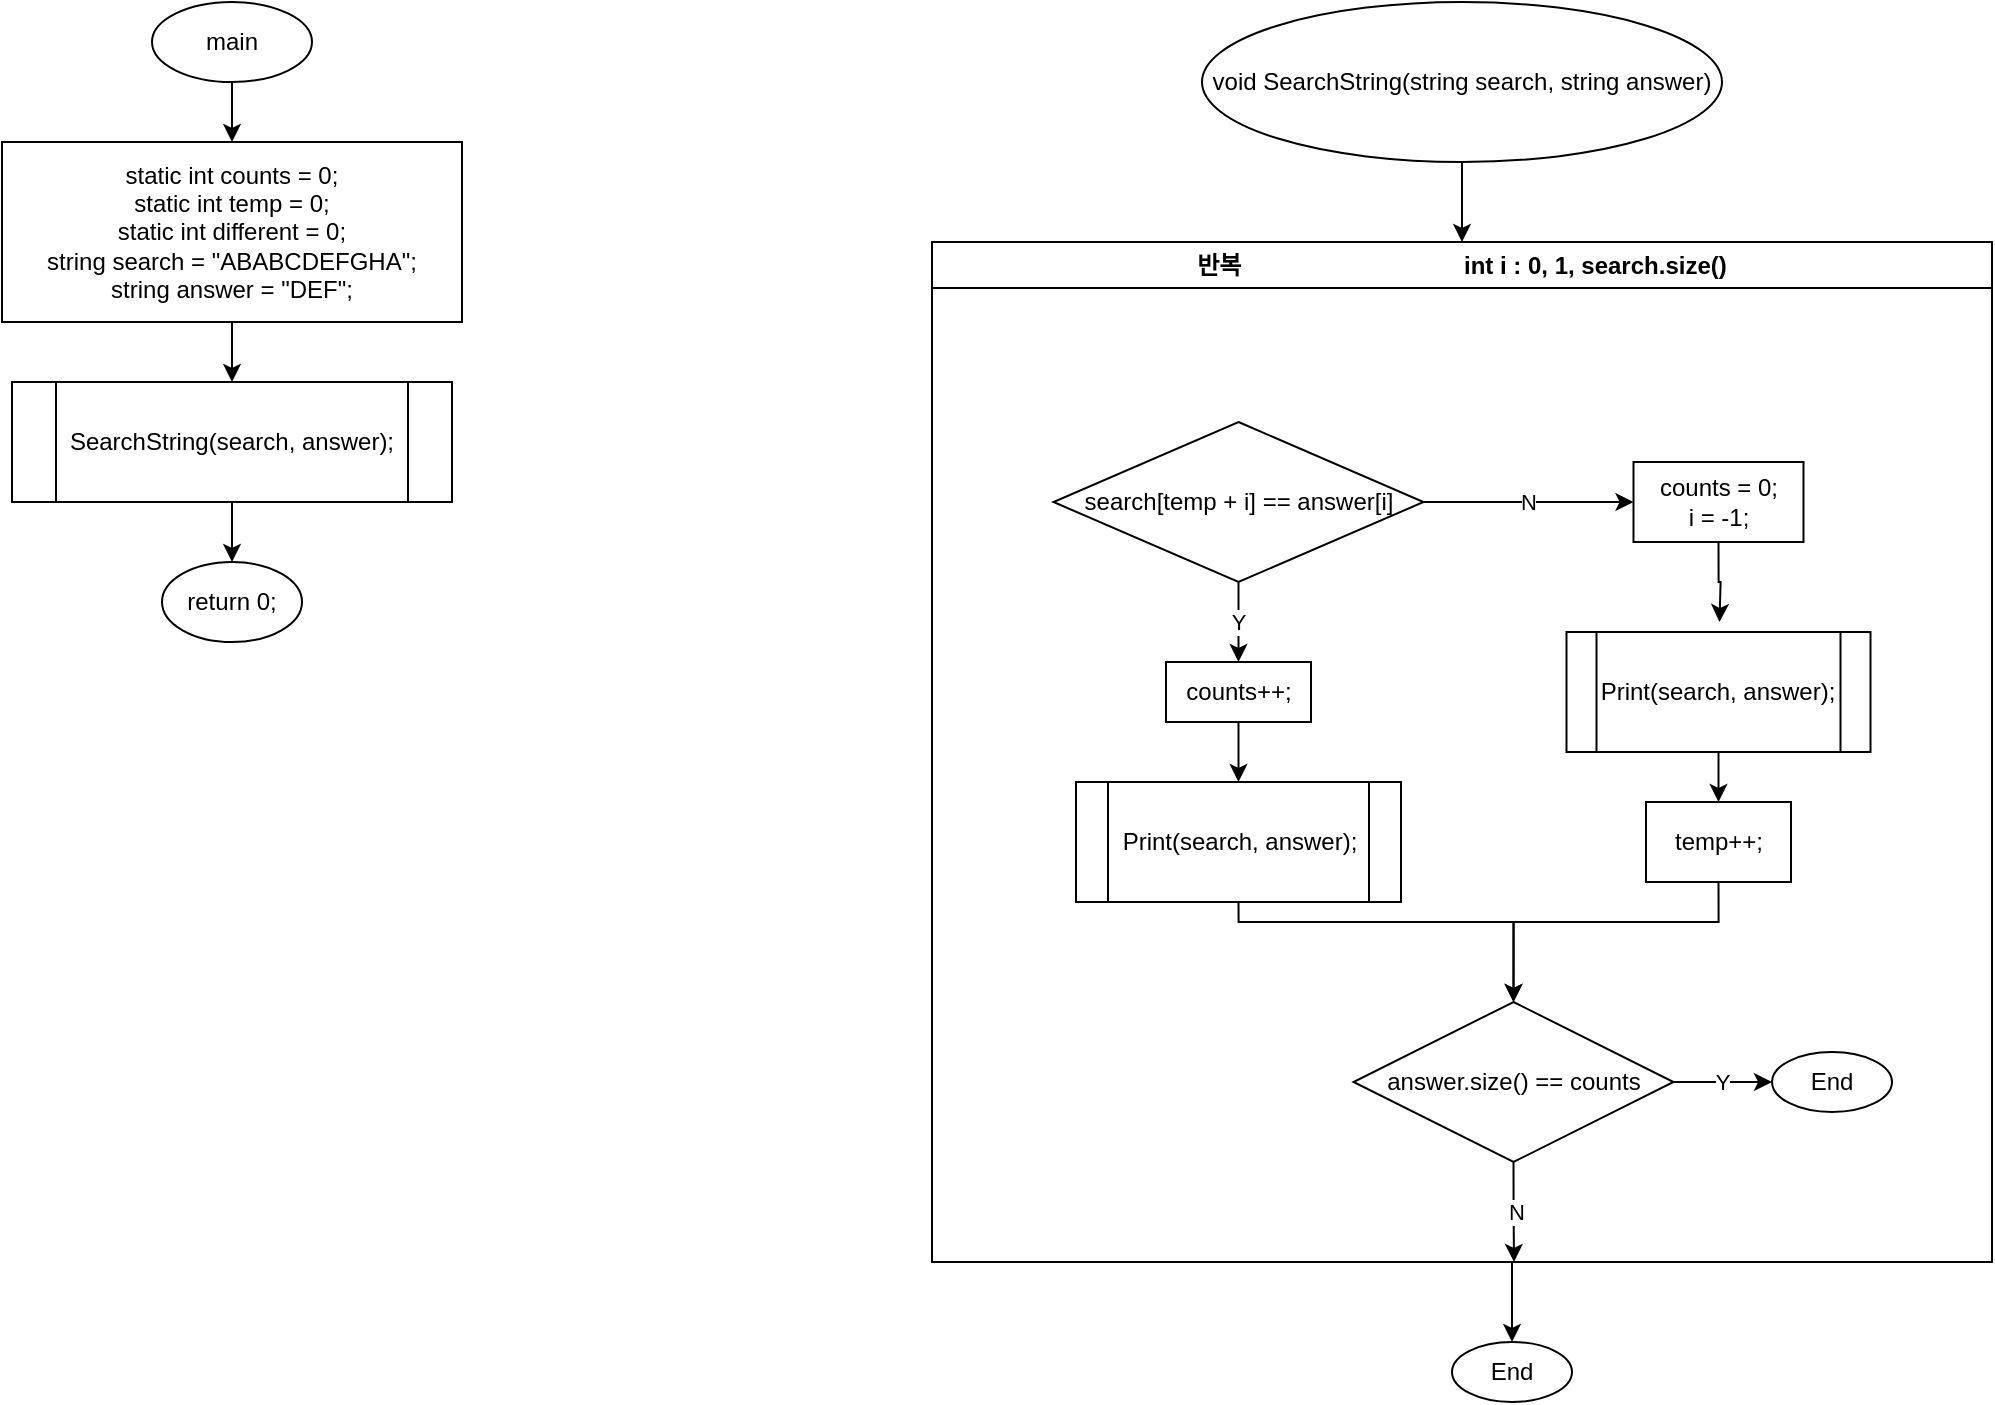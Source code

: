 <mxfile version="21.6.1" type="github">
  <diagram name="페이지-1" id="gzbdfS1R5sBUokpKBte7">
    <mxGraphModel dx="1522" dy="804" grid="1" gridSize="10" guides="1" tooltips="1" connect="1" arrows="1" fold="1" page="1" pageScale="1" pageWidth="827" pageHeight="1169" math="0" shadow="0">
      <root>
        <mxCell id="0" />
        <mxCell id="1" parent="0" />
        <mxCell id="_Ti-N3cmDo3iz-n7Vr8E-5" style="edgeStyle=orthogonalEdgeStyle;rounded=0;orthogonalLoop=1;jettySize=auto;html=1;exitX=0.5;exitY=1;exitDx=0;exitDy=0;entryX=0.5;entryY=0;entryDx=0;entryDy=0;" edge="1" parent="1" source="_Ti-N3cmDo3iz-n7Vr8E-1" target="_Ti-N3cmDo3iz-n7Vr8E-2">
          <mxGeometry relative="1" as="geometry" />
        </mxCell>
        <mxCell id="_Ti-N3cmDo3iz-n7Vr8E-1" value="main" style="ellipse;whiteSpace=wrap;html=1;" vertex="1" parent="1">
          <mxGeometry x="160" y="140" width="80" height="40" as="geometry" />
        </mxCell>
        <mxCell id="_Ti-N3cmDo3iz-n7Vr8E-6" style="edgeStyle=orthogonalEdgeStyle;rounded=0;orthogonalLoop=1;jettySize=auto;html=1;exitX=0.5;exitY=1;exitDx=0;exitDy=0;entryX=0.5;entryY=0;entryDx=0;entryDy=0;" edge="1" parent="1" source="_Ti-N3cmDo3iz-n7Vr8E-2" target="_Ti-N3cmDo3iz-n7Vr8E-3">
          <mxGeometry relative="1" as="geometry" />
        </mxCell>
        <mxCell id="_Ti-N3cmDo3iz-n7Vr8E-2" value="static int counts = 0;&lt;br&gt;static int temp = 0;&lt;br&gt;static int different = 0;&lt;br&gt;&lt;div&gt;string search = &quot;ABABCDEFGHA&quot;;&lt;/div&gt;&lt;div&gt;string answer = &quot;DEF&quot;;&lt;span style=&quot;&quot;&gt;&lt;/span&gt;&lt;/div&gt;" style="rounded=0;whiteSpace=wrap;html=1;" vertex="1" parent="1">
          <mxGeometry x="85" y="210" width="230" height="90" as="geometry" />
        </mxCell>
        <mxCell id="_Ti-N3cmDo3iz-n7Vr8E-7" style="edgeStyle=orthogonalEdgeStyle;rounded=0;orthogonalLoop=1;jettySize=auto;html=1;exitX=0.5;exitY=1;exitDx=0;exitDy=0;entryX=0.5;entryY=0;entryDx=0;entryDy=0;" edge="1" parent="1" source="_Ti-N3cmDo3iz-n7Vr8E-3" target="_Ti-N3cmDo3iz-n7Vr8E-4">
          <mxGeometry relative="1" as="geometry" />
        </mxCell>
        <mxCell id="_Ti-N3cmDo3iz-n7Vr8E-3" value="SearchString(search, answer);" style="shape=process;whiteSpace=wrap;html=1;backgroundOutline=1;" vertex="1" parent="1">
          <mxGeometry x="90" y="330" width="220" height="60" as="geometry" />
        </mxCell>
        <mxCell id="_Ti-N3cmDo3iz-n7Vr8E-4" value="return 0;" style="ellipse;whiteSpace=wrap;html=1;" vertex="1" parent="1">
          <mxGeometry x="165" y="420" width="70" height="40" as="geometry" />
        </mxCell>
        <mxCell id="_Ti-N3cmDo3iz-n7Vr8E-31" style="edgeStyle=orthogonalEdgeStyle;rounded=0;orthogonalLoop=1;jettySize=auto;html=1;exitX=0.5;exitY=1;exitDx=0;exitDy=0;entryX=0.5;entryY=0;entryDx=0;entryDy=0;" edge="1" parent="1" source="_Ti-N3cmDo3iz-n7Vr8E-8" target="_Ti-N3cmDo3iz-n7Vr8E-9">
          <mxGeometry relative="1" as="geometry" />
        </mxCell>
        <mxCell id="_Ti-N3cmDo3iz-n7Vr8E-8" value="void SearchString(string search, string answer)" style="ellipse;whiteSpace=wrap;html=1;" vertex="1" parent="1">
          <mxGeometry x="685" y="140" width="260" height="80" as="geometry" />
        </mxCell>
        <mxCell id="_Ti-N3cmDo3iz-n7Vr8E-9" value="반복&lt;span style=&quot;white-space: pre;&quot;&gt;&#x9;&lt;/span&gt;&lt;span style=&quot;white-space: pre;&quot;&gt;&#x9;&lt;/span&gt;&lt;span style=&quot;white-space: pre;&quot;&gt;&#x9;&lt;/span&gt;&lt;span style=&quot;white-space: pre;&quot;&gt;&#x9;&lt;/span&gt;&lt;span style=&quot;white-space: pre;&quot;&gt;&#x9;&lt;/span&gt;int i : 0, 1, search.size()" style="swimlane;whiteSpace=wrap;html=1;" vertex="1" parent="1">
          <mxGeometry x="550" y="260" width="530" height="510" as="geometry" />
        </mxCell>
        <mxCell id="_Ti-N3cmDo3iz-n7Vr8E-13" value="Y" style="edgeStyle=orthogonalEdgeStyle;rounded=0;orthogonalLoop=1;jettySize=auto;html=1;exitX=0.5;exitY=1;exitDx=0;exitDy=0;entryX=0.5;entryY=0;entryDx=0;entryDy=0;" edge="1" parent="_Ti-N3cmDo3iz-n7Vr8E-9" source="_Ti-N3cmDo3iz-n7Vr8E-10" target="_Ti-N3cmDo3iz-n7Vr8E-11">
          <mxGeometry relative="1" as="geometry" />
        </mxCell>
        <mxCell id="_Ti-N3cmDo3iz-n7Vr8E-18" value="N" style="edgeStyle=orthogonalEdgeStyle;rounded=0;orthogonalLoop=1;jettySize=auto;html=1;exitX=1;exitY=0.5;exitDx=0;exitDy=0;entryX=0;entryY=0.5;entryDx=0;entryDy=0;" edge="1" parent="_Ti-N3cmDo3iz-n7Vr8E-9" source="_Ti-N3cmDo3iz-n7Vr8E-10" target="_Ti-N3cmDo3iz-n7Vr8E-15">
          <mxGeometry relative="1" as="geometry" />
        </mxCell>
        <mxCell id="_Ti-N3cmDo3iz-n7Vr8E-10" value="search[temp + i] == answer[i]" style="rhombus;whiteSpace=wrap;html=1;" vertex="1" parent="_Ti-N3cmDo3iz-n7Vr8E-9">
          <mxGeometry x="60.75" y="90" width="185" height="80" as="geometry" />
        </mxCell>
        <mxCell id="_Ti-N3cmDo3iz-n7Vr8E-14" style="edgeStyle=orthogonalEdgeStyle;rounded=0;orthogonalLoop=1;jettySize=auto;html=1;exitX=0.5;exitY=1;exitDx=0;exitDy=0;entryX=0.5;entryY=0;entryDx=0;entryDy=0;" edge="1" parent="_Ti-N3cmDo3iz-n7Vr8E-9" source="_Ti-N3cmDo3iz-n7Vr8E-11" target="_Ti-N3cmDo3iz-n7Vr8E-12">
          <mxGeometry relative="1" as="geometry" />
        </mxCell>
        <mxCell id="_Ti-N3cmDo3iz-n7Vr8E-11" value="counts++;" style="rounded=0;whiteSpace=wrap;html=1;" vertex="1" parent="_Ti-N3cmDo3iz-n7Vr8E-9">
          <mxGeometry x="117" y="210" width="72.5" height="30" as="geometry" />
        </mxCell>
        <mxCell id="_Ti-N3cmDo3iz-n7Vr8E-23" style="edgeStyle=orthogonalEdgeStyle;rounded=0;orthogonalLoop=1;jettySize=auto;html=1;exitX=0.5;exitY=1;exitDx=0;exitDy=0;entryX=0.5;entryY=0;entryDx=0;entryDy=0;" edge="1" parent="_Ti-N3cmDo3iz-n7Vr8E-9" source="_Ti-N3cmDo3iz-n7Vr8E-12" target="_Ti-N3cmDo3iz-n7Vr8E-21">
          <mxGeometry relative="1" as="geometry">
            <mxPoint x="280.75" y="360" as="targetPoint" />
            <Array as="points">
              <mxPoint x="153.75" y="340" />
              <mxPoint x="290.75" y="340" />
            </Array>
          </mxGeometry>
        </mxCell>
        <mxCell id="_Ti-N3cmDo3iz-n7Vr8E-12" value="Print(search, answer);" style="shape=process;whiteSpace=wrap;html=1;backgroundOutline=1;" vertex="1" parent="_Ti-N3cmDo3iz-n7Vr8E-9">
          <mxGeometry x="72" y="270" width="162.5" height="60" as="geometry" />
        </mxCell>
        <mxCell id="_Ti-N3cmDo3iz-n7Vr8E-19" style="edgeStyle=orthogonalEdgeStyle;rounded=0;orthogonalLoop=1;jettySize=auto;html=1;exitX=0.5;exitY=1;exitDx=0;exitDy=0;" edge="1" parent="_Ti-N3cmDo3iz-n7Vr8E-9" source="_Ti-N3cmDo3iz-n7Vr8E-15">
          <mxGeometry relative="1" as="geometry">
            <mxPoint x="393.75" y="190" as="targetPoint" />
          </mxGeometry>
        </mxCell>
        <mxCell id="_Ti-N3cmDo3iz-n7Vr8E-15" value="&lt;div&gt;counts = 0;&lt;/div&gt;&lt;div&gt;i = -1;&lt;span style=&quot;&quot;&gt;&lt;/span&gt;&lt;/div&gt;" style="rounded=0;whiteSpace=wrap;html=1;" vertex="1" parent="_Ti-N3cmDo3iz-n7Vr8E-9">
          <mxGeometry x="350.75" y="110" width="85" height="40" as="geometry" />
        </mxCell>
        <mxCell id="_Ti-N3cmDo3iz-n7Vr8E-20" style="edgeStyle=orthogonalEdgeStyle;rounded=0;orthogonalLoop=1;jettySize=auto;html=1;exitX=0.5;exitY=1;exitDx=0;exitDy=0;entryX=0.5;entryY=0;entryDx=0;entryDy=0;" edge="1" parent="_Ti-N3cmDo3iz-n7Vr8E-9" source="_Ti-N3cmDo3iz-n7Vr8E-16" target="_Ti-N3cmDo3iz-n7Vr8E-17">
          <mxGeometry relative="1" as="geometry" />
        </mxCell>
        <mxCell id="_Ti-N3cmDo3iz-n7Vr8E-16" value="Print(search, answer);" style="shape=process;whiteSpace=wrap;html=1;backgroundOutline=1;" vertex="1" parent="_Ti-N3cmDo3iz-n7Vr8E-9">
          <mxGeometry x="317.25" y="195" width="152" height="60" as="geometry" />
        </mxCell>
        <mxCell id="_Ti-N3cmDo3iz-n7Vr8E-22" style="edgeStyle=orthogonalEdgeStyle;rounded=0;orthogonalLoop=1;jettySize=auto;html=1;exitX=0.5;exitY=1;exitDx=0;exitDy=0;" edge="1" parent="_Ti-N3cmDo3iz-n7Vr8E-9" source="_Ti-N3cmDo3iz-n7Vr8E-17" target="_Ti-N3cmDo3iz-n7Vr8E-21">
          <mxGeometry relative="1" as="geometry">
            <Array as="points">
              <mxPoint x="393.75" y="340" />
              <mxPoint x="290.75" y="340" />
            </Array>
          </mxGeometry>
        </mxCell>
        <mxCell id="_Ti-N3cmDo3iz-n7Vr8E-17" value="temp++;" style="rounded=0;whiteSpace=wrap;html=1;" vertex="1" parent="_Ti-N3cmDo3iz-n7Vr8E-9">
          <mxGeometry x="357" y="280" width="72.5" height="40" as="geometry" />
        </mxCell>
        <mxCell id="_Ti-N3cmDo3iz-n7Vr8E-29" value="Y" style="edgeStyle=orthogonalEdgeStyle;rounded=0;orthogonalLoop=1;jettySize=auto;html=1;exitX=1;exitY=0.5;exitDx=0;exitDy=0;entryX=0;entryY=0.5;entryDx=0;entryDy=0;" edge="1" parent="_Ti-N3cmDo3iz-n7Vr8E-9" source="_Ti-N3cmDo3iz-n7Vr8E-21" target="_Ti-N3cmDo3iz-n7Vr8E-26">
          <mxGeometry relative="1" as="geometry" />
        </mxCell>
        <mxCell id="_Ti-N3cmDo3iz-n7Vr8E-30" value="N" style="edgeStyle=orthogonalEdgeStyle;rounded=0;orthogonalLoop=1;jettySize=auto;html=1;exitX=0.5;exitY=1;exitDx=0;exitDy=0;" edge="1" parent="_Ti-N3cmDo3iz-n7Vr8E-9" source="_Ti-N3cmDo3iz-n7Vr8E-21">
          <mxGeometry relative="1" as="geometry">
            <mxPoint x="291" y="510" as="targetPoint" />
          </mxGeometry>
        </mxCell>
        <mxCell id="_Ti-N3cmDo3iz-n7Vr8E-21" value="answer.size() == counts" style="rhombus;whiteSpace=wrap;html=1;" vertex="1" parent="_Ti-N3cmDo3iz-n7Vr8E-9">
          <mxGeometry x="210.75" y="380" width="160" height="80" as="geometry" />
        </mxCell>
        <mxCell id="_Ti-N3cmDo3iz-n7Vr8E-26" value="End" style="ellipse;whiteSpace=wrap;html=1;" vertex="1" parent="_Ti-N3cmDo3iz-n7Vr8E-9">
          <mxGeometry x="420" y="405" width="60" height="30" as="geometry" />
        </mxCell>
        <mxCell id="_Ti-N3cmDo3iz-n7Vr8E-32" value="End" style="ellipse;whiteSpace=wrap;html=1;" vertex="1" parent="1">
          <mxGeometry x="810" y="810" width="60" height="30" as="geometry" />
        </mxCell>
        <mxCell id="_Ti-N3cmDo3iz-n7Vr8E-34" value="" style="endArrow=classic;html=1;rounded=0;entryX=0.5;entryY=0;entryDx=0;entryDy=0;" edge="1" parent="1" target="_Ti-N3cmDo3iz-n7Vr8E-32">
          <mxGeometry width="50" height="50" relative="1" as="geometry">
            <mxPoint x="840" y="770" as="sourcePoint" />
            <mxPoint x="940" y="730" as="targetPoint" />
          </mxGeometry>
        </mxCell>
      </root>
    </mxGraphModel>
  </diagram>
</mxfile>

